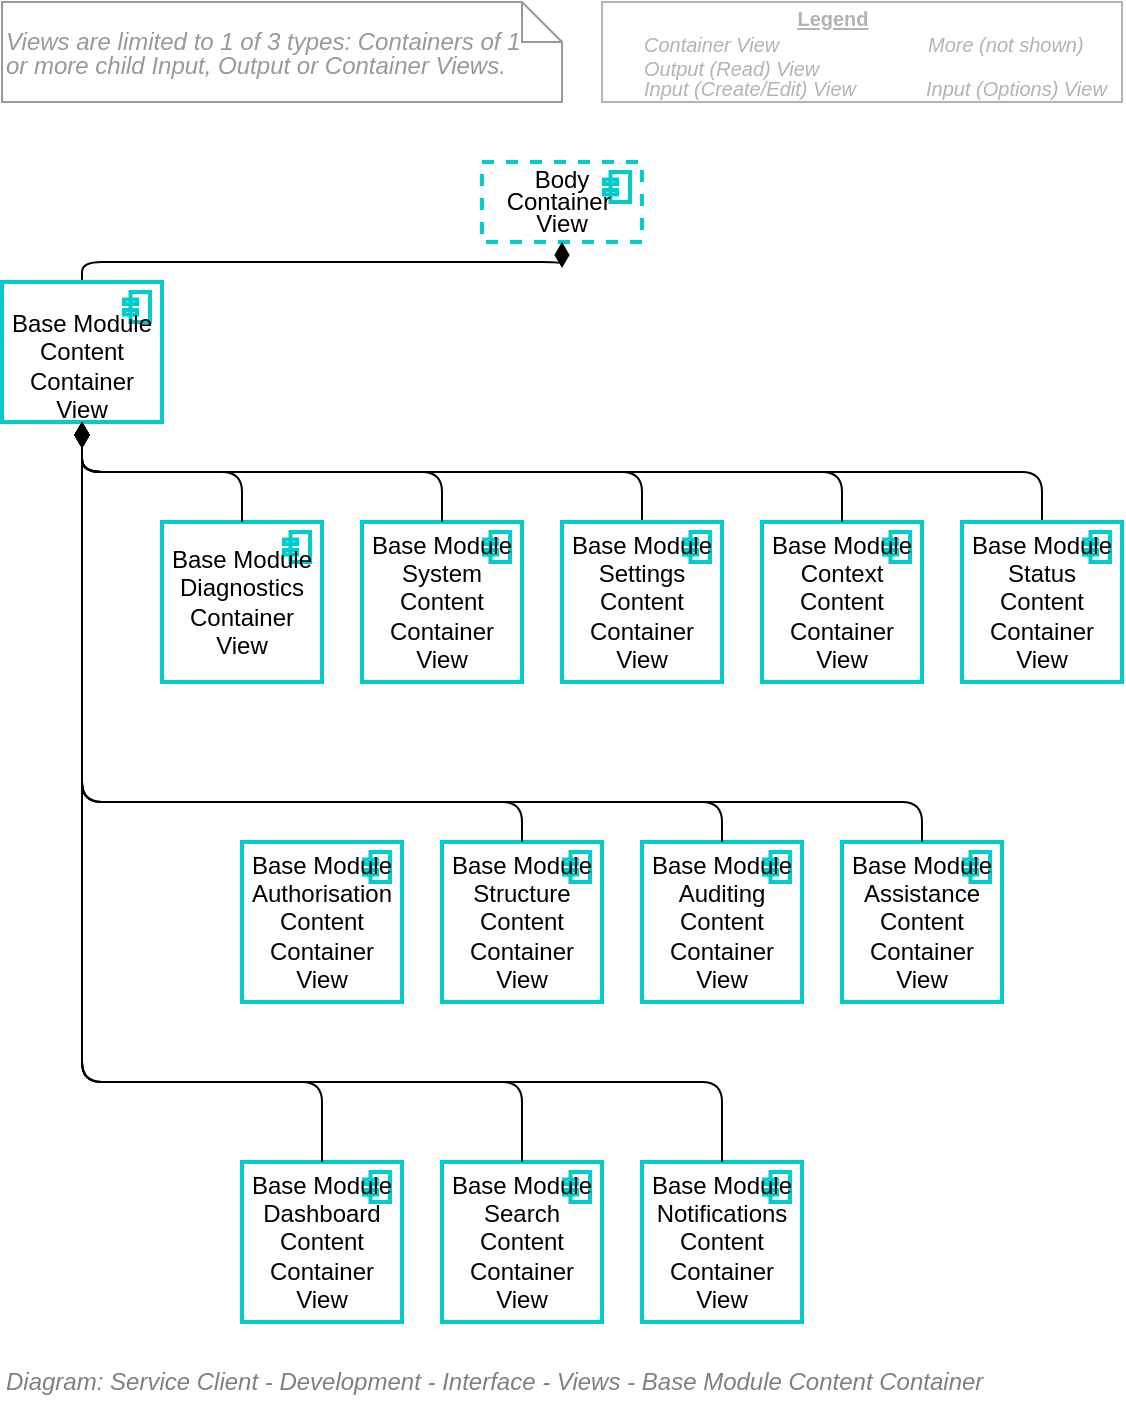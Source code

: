 <mxfile version="20.2.4" type="google"><diagram id="FPKN12x1_dkyPhGMxcKF" name="Page-1"><mxGraphModel grid="1" page="1" gridSize="10" guides="1" tooltips="1" connect="1" arrows="1" fold="1" pageScale="1" pageWidth="827" pageHeight="1169" math="0" shadow="0"><root><mxCell id="0"/><mxCell id="1" parent="0"/><mxCell id="EjsJ61-Ia0cNfnNLIHLy-1" value="&lt;p style=&quot;line-height: 90%&quot;&gt;&lt;span style=&quot;font-size: 12px&quot;&gt;Body&lt;br style=&quot;font-size: 12px&quot;&gt;&lt;/span&gt;&lt;span style=&quot;font-size: 12px&quot;&gt;Container&amp;nbsp;&lt;br style=&quot;font-size: 12px&quot;&gt;&lt;/span&gt;&lt;span style=&quot;font-size: 12px&quot;&gt;View&lt;br style=&quot;font-size: 12px&quot;&gt;&lt;/span&gt;&lt;/p&gt;" style="html=1;outlineConnect=0;whiteSpace=wrap;fillColor=none;strokeColor=#00CCCC;shape=mxgraph.archimate3.application;appType=comp;archiType=square;fontSize=12;verticalAlign=middle;container=1;collapsible=0;strokeWidth=2;dashed=1;" vertex="1" parent="1"><mxGeometry x="360" y="260" width="80" height="40" as="geometry"/></mxCell><mxCell id="EjsJ61-Ia0cNfnNLIHLy-2" value="" style="shape=image;html=1;verticalAlign=top;verticalLabelPosition=bottom;labelBackgroundColor=#ffffff;imageAspect=0;aspect=fixed;image=https://cdn1.iconfinder.com/data/icons/material-core/18/check-box-outline-blank-128.png;strokeColor=#00CCCC;strokeWidth=2;fillColor=none;fontSize=12;align=left;" vertex="1" parent="EjsJ61-Ia0cNfnNLIHLy-1"><mxGeometry width="20" height="20" as="geometry"/></mxCell><mxCell id="EjsJ61-Ia0cNfnNLIHLy-3" value="" style="html=1;endArrow=diamondThin;endFill=1;edgeStyle=elbowEdgeStyle;elbow=vertical;endSize=10;strokeColor=#000000;fontSize=10;entryX=0.5;entryY=1;entryDx=0;entryDy=0;entryPerimeter=0;exitX=0.5;exitY=0;exitDx=0;exitDy=0;exitPerimeter=0;" edge="1" parent="1" source="EjsJ61-Ia0cNfnNLIHLy-4" target="EjsJ61-Ia0cNfnNLIHLy-1"><mxGeometry width="160" relative="1" as="geometry"><mxPoint x="380" y="350" as="sourcePoint"/><mxPoint x="340" y="430" as="targetPoint"/></mxGeometry></mxCell><mxCell id="EjsJ61-Ia0cNfnNLIHLy-4" value="&lt;span style=&quot;font-size: 12px ; line-height: 90%&quot;&gt;&lt;br&gt;Base Module Content&lt;br&gt;Container View&lt;br style=&quot;font-size: 12px&quot;&gt;&lt;/span&gt;" style="html=1;outlineConnect=0;whiteSpace=wrap;fillColor=none;strokeColor=#00CCCC;shape=mxgraph.archimate3.application;appType=comp;archiType=square;fontSize=12;verticalAlign=middle;container=1;collapsible=0;strokeWidth=2;" vertex="1" parent="1"><mxGeometry x="120" y="320" width="80" height="70" as="geometry"/></mxCell><mxCell id="EjsJ61-Ia0cNfnNLIHLy-5" value="" style="shape=image;html=1;verticalAlign=top;verticalLabelPosition=bottom;labelBackgroundColor=#ffffff;imageAspect=0;aspect=fixed;image=https://cdn1.iconfinder.com/data/icons/material-core/18/check-box-outline-blank-128.png;strokeColor=#00CCCC;strokeWidth=2;fillColor=none;fontSize=12;align=left;" vertex="1" parent="EjsJ61-Ia0cNfnNLIHLy-4"><mxGeometry width="20" height="20" as="geometry"/></mxCell><mxCell id="EjsJ61-Ia0cNfnNLIHLy-6" value="&lt;span style=&quot;font-size: 12px ; line-height: 90%&quot;&gt;Base Module&lt;br&gt;System&lt;br&gt;Content&lt;br&gt;Container View&lt;br style=&quot;font-size: 12px&quot;&gt;&lt;/span&gt;" style="html=1;outlineConnect=0;whiteSpace=wrap;fillColor=none;strokeColor=#00CCCC;shape=mxgraph.archimate3.application;appType=comp;archiType=square;fontSize=12;verticalAlign=middle;container=1;collapsible=0;strokeWidth=2;recursiveResize=0;" vertex="1" parent="1"><mxGeometry x="300" y="440" width="80" height="80" as="geometry"/></mxCell><mxCell id="EjsJ61-Ia0cNfnNLIHLy-7" value="" style="shape=image;html=1;verticalAlign=top;verticalLabelPosition=bottom;labelBackgroundColor=#ffffff;imageAspect=0;aspect=fixed;image=https://cdn1.iconfinder.com/data/icons/material-core/18/check-box-outline-blank-128.png;strokeColor=#00CCCC;strokeWidth=2;fillColor=none;fontSize=12;align=left;" vertex="1" parent="EjsJ61-Ia0cNfnNLIHLy-6"><mxGeometry width="20" height="20" as="geometry"/></mxCell><mxCell id="EjsJ61-Ia0cNfnNLIHLy-8" value="" style="shape=image;html=1;verticalAlign=top;verticalLabelPosition=bottom;labelBackgroundColor=#ffffff;imageAspect=0;aspect=fixed;image=https://cdn2.iconfinder.com/data/icons/font-awesome/1792/ellipsis-h-128.png;strokeColor=#000000;strokeWidth=3;fillColor=#99FFFF;fontSize=12;fontColor=#000000;opacity=30;align=left;" vertex="1" parent="EjsJ61-Ia0cNfnNLIHLy-6"><mxGeometry y="70" width="20" height="20" as="geometry"/></mxCell><mxCell id="EjsJ61-Ia0cNfnNLIHLy-9" value="" style="html=1;endArrow=diamondThin;endFill=1;edgeStyle=elbowEdgeStyle;elbow=vertical;endSize=10;strokeColor=#000000;fontSize=10;entryX=0.5;entryY=1;entryDx=0;entryDy=0;entryPerimeter=0;exitX=0.5;exitY=0;exitDx=0;exitDy=0;exitPerimeter=0;" edge="1" parent="1" source="EjsJ61-Ia0cNfnNLIHLy-12" target="EjsJ61-Ia0cNfnNLIHLy-4"><mxGeometry width="160" relative="1" as="geometry"><mxPoint x="270" y="330" as="sourcePoint"/><mxPoint x="270" y="290" as="targetPoint"/></mxGeometry></mxCell><mxCell id="EjsJ61-Ia0cNfnNLIHLy-10" value="" style="html=1;endArrow=diamondThin;endFill=1;edgeStyle=elbowEdgeStyle;elbow=vertical;endSize=10;strokeColor=#000000;fontSize=10;entryX=0.5;entryY=1;entryDx=0;entryDy=0;entryPerimeter=0;exitX=0.5;exitY=0;exitDx=0;exitDy=0;exitPerimeter=0;" edge="1" parent="1" source="EjsJ61-Ia0cNfnNLIHLy-18" target="EjsJ61-Ia0cNfnNLIHLy-4"><mxGeometry width="160" relative="1" as="geometry"><mxPoint x="360" y="440" as="sourcePoint"/><mxPoint x="270" y="400" as="targetPoint"/></mxGeometry></mxCell><mxCell id="EjsJ61-Ia0cNfnNLIHLy-11" value="" style="html=1;endArrow=diamondThin;endFill=1;edgeStyle=elbowEdgeStyle;elbow=vertical;endSize=10;strokeColor=#000000;fontSize=10;entryX=0.5;entryY=1;entryDx=0;entryDy=0;entryPerimeter=0;exitX=0.5;exitY=0;exitDx=0;exitDy=0;exitPerimeter=0;" edge="1" parent="1" source="EjsJ61-Ia0cNfnNLIHLy-6" target="EjsJ61-Ia0cNfnNLIHLy-4"><mxGeometry width="160" relative="1" as="geometry"><mxPoint x="260" y="440" as="sourcePoint"/><mxPoint x="270" y="400" as="targetPoint"/></mxGeometry></mxCell><mxCell id="EjsJ61-Ia0cNfnNLIHLy-12" value="&lt;span style=&quot;font-size: 12px ; line-height: 90%&quot;&gt;Base Module Settings&lt;br&gt;Content&lt;br&gt;Container View&lt;br style=&quot;font-size: 12px&quot;&gt;&lt;/span&gt;" style="html=1;outlineConnect=0;whiteSpace=wrap;fillColor=none;strokeColor=#00CCCC;shape=mxgraph.archimate3.application;appType=comp;archiType=square;fontSize=12;verticalAlign=middle;container=1;collapsible=0;strokeWidth=2;recursiveResize=0;" vertex="1" parent="1"><mxGeometry x="400" y="440" width="80" height="80" as="geometry"/></mxCell><mxCell id="EjsJ61-Ia0cNfnNLIHLy-13" value="" style="shape=image;html=1;verticalAlign=top;verticalLabelPosition=bottom;labelBackgroundColor=#ffffff;imageAspect=0;aspect=fixed;image=https://cdn1.iconfinder.com/data/icons/material-core/18/check-box-outline-blank-128.png;strokeColor=#00CCCC;strokeWidth=2;fillColor=none;fontSize=12;align=left;" vertex="1" parent="EjsJ61-Ia0cNfnNLIHLy-12"><mxGeometry width="20" height="20" as="geometry"/></mxCell><mxCell id="EjsJ61-Ia0cNfnNLIHLy-14" value="" style="shape=image;html=1;verticalAlign=top;verticalLabelPosition=bottom;labelBackgroundColor=#ffffff;imageAspect=0;aspect=fixed;image=https://cdn2.iconfinder.com/data/icons/font-awesome/1792/ellipsis-h-128.png;strokeColor=#000000;strokeWidth=3;fillColor=#99FFFF;fontSize=12;fontColor=#000000;opacity=30;align=left;" vertex="1" parent="EjsJ61-Ia0cNfnNLIHLy-12"><mxGeometry y="70" width="20" height="20" as="geometry"/></mxCell><mxCell id="EjsJ61-Ia0cNfnNLIHLy-15" value="&lt;span style=&quot;font-size: 12px ; line-height: 90%&quot;&gt;Base Module Structure&lt;br&gt;Content&lt;br&gt;Container View&lt;br style=&quot;font-size: 12px&quot;&gt;&lt;/span&gt;" style="html=1;outlineConnect=0;whiteSpace=wrap;fillColor=none;strokeColor=#00CCCC;shape=mxgraph.archimate3.application;appType=comp;archiType=square;fontSize=12;verticalAlign=middle;container=1;collapsible=0;strokeWidth=2;recursiveResize=0;" vertex="1" parent="1"><mxGeometry x="340" y="600" width="80" height="80" as="geometry"/></mxCell><mxCell id="EjsJ61-Ia0cNfnNLIHLy-16" value="" style="shape=image;html=1;verticalAlign=top;verticalLabelPosition=bottom;labelBackgroundColor=#ffffff;imageAspect=0;aspect=fixed;image=https://cdn1.iconfinder.com/data/icons/material-core/18/check-box-outline-blank-128.png;strokeColor=#00CCCC;strokeWidth=2;fillColor=none;fontSize=12;align=left;" vertex="1" parent="EjsJ61-Ia0cNfnNLIHLy-15"><mxGeometry width="20" height="20" as="geometry"/></mxCell><mxCell id="EjsJ61-Ia0cNfnNLIHLy-17" value="" style="shape=image;html=1;verticalAlign=top;verticalLabelPosition=bottom;labelBackgroundColor=#ffffff;imageAspect=0;aspect=fixed;image=https://cdn2.iconfinder.com/data/icons/font-awesome/1792/ellipsis-h-128.png;strokeColor=#000000;strokeWidth=3;fillColor=#99FFFF;fontSize=12;fontColor=#000000;opacity=30;align=left;" vertex="1" parent="EjsJ61-Ia0cNfnNLIHLy-15"><mxGeometry y="70" width="20" height="20" as="geometry"/></mxCell><mxCell id="EjsJ61-Ia0cNfnNLIHLy-18" value="&lt;span style=&quot;font-size: 12px ; line-height: 80%&quot;&gt;Base Module Status&lt;br&gt;Content&lt;br&gt;Container View&lt;br style=&quot;font-size: 12px&quot;&gt;&lt;/span&gt;" style="html=1;outlineConnect=0;whiteSpace=wrap;fillColor=none;strokeColor=#00CCCC;shape=mxgraph.archimate3.application;appType=comp;archiType=square;fontSize=12;verticalAlign=middle;container=1;collapsible=0;strokeWidth=2;" vertex="1" parent="1"><mxGeometry x="600" y="440" width="80" height="80" as="geometry"/></mxCell><mxCell id="EjsJ61-Ia0cNfnNLIHLy-19" value="" style="shape=image;html=1;verticalAlign=top;verticalLabelPosition=bottom;labelBackgroundColor=#ffffff;imageAspect=0;aspect=fixed;image=https://cdn1.iconfinder.com/data/icons/material-core/18/check-box-outline-blank-128.png;strokeColor=#00CCCC;strokeWidth=2;fillColor=none;fontSize=12;align=left;" vertex="1" parent="EjsJ61-Ia0cNfnNLIHLy-18"><mxGeometry width="20" height="20" as="geometry"/></mxCell><mxCell id="EjsJ61-Ia0cNfnNLIHLy-20" value="" style="shape=image;html=1;verticalAlign=top;verticalLabelPosition=bottom;labelBackgroundColor=#ffffff;imageAspect=0;aspect=fixed;image=https://cdn2.iconfinder.com/data/icons/font-awesome/1792/ellipsis-h-128.png;strokeColor=#000000;strokeWidth=3;fillColor=#99FFFF;fontSize=12;fontColor=#000000;opacity=30;align=left;" vertex="1" parent="EjsJ61-Ia0cNfnNLIHLy-18"><mxGeometry y="70" width="20" height="20" as="geometry"/></mxCell><mxCell id="EjsJ61-Ia0cNfnNLIHLy-21" value="&lt;span style=&quot;font-size: 12px ; line-height: 90%&quot;&gt;Base Module Dashboard&lt;br&gt;Content&lt;br&gt;Container View&lt;br style=&quot;font-size: 12px&quot;&gt;&lt;/span&gt;" style="html=1;outlineConnect=0;whiteSpace=wrap;fillColor=none;strokeColor=#00CCCC;shape=mxgraph.archimate3.application;appType=comp;archiType=square;fontSize=12;verticalAlign=middle;container=1;collapsible=0;strokeWidth=2;recursiveResize=0;" vertex="1" parent="1"><mxGeometry x="240" y="760" width="80" height="80" as="geometry"/></mxCell><mxCell id="EjsJ61-Ia0cNfnNLIHLy-22" value="" style="shape=image;html=1;verticalAlign=top;verticalLabelPosition=bottom;labelBackgroundColor=#ffffff;imageAspect=0;aspect=fixed;image=https://cdn1.iconfinder.com/data/icons/material-core/18/check-box-outline-blank-128.png;strokeColor=#00CCCC;strokeWidth=2;fillColor=none;fontSize=12;align=left;" vertex="1" parent="EjsJ61-Ia0cNfnNLIHLy-21"><mxGeometry width="20" height="20" as="geometry"/></mxCell><mxCell id="EjsJ61-Ia0cNfnNLIHLy-23" value="" style="shape=image;html=1;verticalAlign=top;verticalLabelPosition=bottom;labelBackgroundColor=#ffffff;imageAspect=0;aspect=fixed;image=https://cdn2.iconfinder.com/data/icons/font-awesome/1792/ellipsis-h-128.png;strokeColor=#000000;strokeWidth=3;fillColor=#99FFFF;fontSize=12;fontColor=#000000;opacity=30;align=left;" vertex="1" parent="EjsJ61-Ia0cNfnNLIHLy-21"><mxGeometry y="70" width="20" height="20" as="geometry"/></mxCell><mxCell id="EjsJ61-Ia0cNfnNLIHLy-24" value="&lt;span style=&quot;font-size: 12px ; line-height: 90%&quot;&gt;Base Module Search&lt;br&gt;Content&lt;br&gt;Container View&lt;br style=&quot;font-size: 12px&quot;&gt;&lt;/span&gt;" style="html=1;outlineConnect=0;whiteSpace=wrap;fillColor=none;strokeColor=#00CCCC;shape=mxgraph.archimate3.application;appType=comp;archiType=square;fontSize=12;verticalAlign=middle;container=1;collapsible=0;strokeWidth=2;recursiveResize=0;" vertex="1" parent="1"><mxGeometry x="340" y="760" width="80" height="80" as="geometry"/></mxCell><mxCell id="EjsJ61-Ia0cNfnNLIHLy-25" value="" style="shape=image;html=1;verticalAlign=top;verticalLabelPosition=bottom;labelBackgroundColor=#ffffff;imageAspect=0;aspect=fixed;image=https://cdn1.iconfinder.com/data/icons/material-core/18/check-box-outline-blank-128.png;strokeColor=#00CCCC;strokeWidth=2;fillColor=none;fontSize=12;align=left;" vertex="1" parent="EjsJ61-Ia0cNfnNLIHLy-24"><mxGeometry width="20" height="20" as="geometry"/></mxCell><mxCell id="EjsJ61-Ia0cNfnNLIHLy-26" value="" style="shape=image;html=1;verticalAlign=top;verticalLabelPosition=bottom;labelBackgroundColor=#ffffff;imageAspect=0;aspect=fixed;image=https://cdn2.iconfinder.com/data/icons/font-awesome/1792/ellipsis-h-128.png;strokeColor=#000000;strokeWidth=3;fillColor=#99FFFF;fontSize=12;fontColor=#000000;opacity=30;align=left;" vertex="1" parent="EjsJ61-Ia0cNfnNLIHLy-24"><mxGeometry y="70" width="20" height="20" as="geometry"/></mxCell><mxCell id="EjsJ61-Ia0cNfnNLIHLy-27" value="&lt;span style=&quot;font-size: 12px ; line-height: 90%&quot;&gt;Base Module Notifications&lt;br&gt;Content&lt;br&gt;Container View&lt;br style=&quot;font-size: 12px&quot;&gt;&lt;/span&gt;" style="html=1;outlineConnect=0;whiteSpace=wrap;fillColor=none;strokeColor=#00CCCC;shape=mxgraph.archimate3.application;appType=comp;archiType=square;fontSize=12;verticalAlign=middle;container=1;collapsible=0;strokeWidth=2;recursiveResize=0;" vertex="1" parent="1"><mxGeometry x="440" y="760" width="80" height="80" as="geometry"/></mxCell><mxCell id="EjsJ61-Ia0cNfnNLIHLy-28" value="" style="shape=image;html=1;verticalAlign=top;verticalLabelPosition=bottom;labelBackgroundColor=#ffffff;imageAspect=0;aspect=fixed;image=https://cdn1.iconfinder.com/data/icons/material-core/18/check-box-outline-blank-128.png;strokeColor=#00CCCC;strokeWidth=2;fillColor=none;fontSize=12;align=left;" vertex="1" parent="EjsJ61-Ia0cNfnNLIHLy-27"><mxGeometry width="20" height="20" as="geometry"/></mxCell><mxCell id="EjsJ61-Ia0cNfnNLIHLy-29" value="" style="shape=image;html=1;verticalAlign=top;verticalLabelPosition=bottom;labelBackgroundColor=#ffffff;imageAspect=0;aspect=fixed;image=https://cdn2.iconfinder.com/data/icons/font-awesome/1792/ellipsis-h-128.png;strokeColor=#000000;strokeWidth=3;fillColor=#99FFFF;fontSize=12;fontColor=#000000;opacity=30;align=left;" vertex="1" parent="EjsJ61-Ia0cNfnNLIHLy-27"><mxGeometry y="70" width="20" height="20" as="geometry"/></mxCell><mxCell id="EjsJ61-Ia0cNfnNLIHLy-30" value="&lt;span style=&quot;font-size: 12px ; line-height: 90%&quot;&gt;Base Module Context&lt;br&gt;Content&lt;br&gt;Container View&lt;br style=&quot;font-size: 12px&quot;&gt;&lt;/span&gt;" style="html=1;outlineConnect=0;whiteSpace=wrap;fillColor=none;strokeColor=#00CCCC;shape=mxgraph.archimate3.application;appType=comp;archiType=square;fontSize=12;verticalAlign=middle;container=1;collapsible=0;strokeWidth=2;recursiveResize=0;" vertex="1" parent="1"><mxGeometry x="500" y="440" width="80" height="80" as="geometry"/></mxCell><mxCell id="EjsJ61-Ia0cNfnNLIHLy-31" value="" style="shape=image;html=1;verticalAlign=top;verticalLabelPosition=bottom;labelBackgroundColor=#ffffff;imageAspect=0;aspect=fixed;image=https://cdn1.iconfinder.com/data/icons/material-core/18/check-box-outline-blank-128.png;strokeColor=#00CCCC;strokeWidth=2;fillColor=none;fontSize=12;align=left;" vertex="1" parent="EjsJ61-Ia0cNfnNLIHLy-30"><mxGeometry width="20" height="20" as="geometry"/></mxCell><mxCell id="EjsJ61-Ia0cNfnNLIHLy-32" value="" style="shape=image;html=1;verticalAlign=top;verticalLabelPosition=bottom;labelBackgroundColor=#ffffff;imageAspect=0;aspect=fixed;image=https://cdn2.iconfinder.com/data/icons/font-awesome/1792/ellipsis-h-128.png;strokeColor=#000000;strokeWidth=3;fillColor=#99FFFF;fontSize=12;fontColor=#000000;opacity=30;align=left;" vertex="1" parent="EjsJ61-Ia0cNfnNLIHLy-30"><mxGeometry y="70" width="20" height="20" as="geometry"/></mxCell><mxCell id="EjsJ61-Ia0cNfnNLIHLy-33" value="" style="html=1;endArrow=diamondThin;endFill=1;edgeStyle=elbowEdgeStyle;elbow=vertical;endSize=10;strokeColor=#000000;fontSize=10;entryX=0.5;entryY=1;entryDx=0;entryDy=0;entryPerimeter=0;exitX=0.5;exitY=0;exitDx=0;exitDy=0;exitPerimeter=0;" edge="1" parent="1" source="EjsJ61-Ia0cNfnNLIHLy-30" target="EjsJ61-Ia0cNfnNLIHLy-4"><mxGeometry width="160" relative="1" as="geometry"><mxPoint x="580" y="450" as="sourcePoint"/><mxPoint x="170" y="400" as="targetPoint"/></mxGeometry></mxCell><mxCell id="EjsJ61-Ia0cNfnNLIHLy-34" value="" style="html=1;endArrow=diamondThin;endFill=1;edgeStyle=elbowEdgeStyle;elbow=vertical;endSize=10;strokeColor=#000000;fontSize=10;entryX=0.5;entryY=1;entryDx=0;entryDy=0;entryPerimeter=0;exitX=0.5;exitY=0;exitDx=0;exitDy=0;exitPerimeter=0;" edge="1" parent="1" source="EjsJ61-Ia0cNfnNLIHLy-27" target="EjsJ61-Ia0cNfnNLIHLy-4"><mxGeometry width="160" relative="1" as="geometry"><mxPoint x="580" y="450" as="sourcePoint"/><mxPoint x="170" y="400" as="targetPoint"/><Array as="points"><mxPoint x="310" y="720"/></Array></mxGeometry></mxCell><mxCell id="EjsJ61-Ia0cNfnNLIHLy-35" value="" style="html=1;endArrow=diamondThin;endFill=1;edgeStyle=elbowEdgeStyle;elbow=vertical;endSize=10;strokeColor=#000000;fontSize=10;entryX=0.5;entryY=1;entryDx=0;entryDy=0;entryPerimeter=0;exitX=0.5;exitY=0;exitDx=0;exitDy=0;exitPerimeter=0;" edge="1" parent="1" source="EjsJ61-Ia0cNfnNLIHLy-24" target="EjsJ61-Ia0cNfnNLIHLy-4"><mxGeometry width="160" relative="1" as="geometry"><mxPoint x="480" y="610" as="sourcePoint"/><mxPoint x="170" y="400" as="targetPoint"/><Array as="points"><mxPoint x="270" y="720"/></Array></mxGeometry></mxCell><mxCell id="EjsJ61-Ia0cNfnNLIHLy-36" value="" style="html=1;endArrow=diamondThin;endFill=1;edgeStyle=elbowEdgeStyle;elbow=vertical;endSize=10;strokeColor=#000000;fontSize=10;entryX=0.5;entryY=1;entryDx=0;entryDy=0;entryPerimeter=0;exitX=0.5;exitY=0;exitDx=0;exitDy=0;exitPerimeter=0;" edge="1" parent="1" source="EjsJ61-Ia0cNfnNLIHLy-21" target="EjsJ61-Ia0cNfnNLIHLy-4"><mxGeometry width="160" relative="1" as="geometry"><mxPoint x="390" y="610" as="sourcePoint"/><mxPoint x="170" y="400" as="targetPoint"/><Array as="points"><mxPoint x="220" y="720"/></Array></mxGeometry></mxCell><mxCell id="EjsJ61-Ia0cNfnNLIHLy-37" value="" style="html=1;endArrow=diamondThin;endFill=1;edgeStyle=elbowEdgeStyle;elbow=vertical;endSize=10;strokeColor=#000000;fontSize=10;exitX=0.5;exitY=0;exitDx=0;exitDy=0;exitPerimeter=0;entryX=0.5;entryY=1;entryDx=0;entryDy=0;entryPerimeter=0;" edge="1" parent="1" source="EjsJ61-Ia0cNfnNLIHLy-15" target="EjsJ61-Ia0cNfnNLIHLy-4"><mxGeometry width="160" relative="1" as="geometry"><mxPoint x="300" y="610" as="sourcePoint"/><mxPoint x="160" y="400" as="targetPoint"/><Array as="points"><mxPoint x="320" y="580"/><mxPoint x="220" y="740"/></Array></mxGeometry></mxCell><mxCell id="EjsJ61-Ia0cNfnNLIHLy-38" value="&lt;span style=&quot;font-size: 12px ; line-height: 90%&quot;&gt;Base Module Authorisation&lt;br&gt;Content&lt;br&gt;Container View&lt;br style=&quot;font-size: 12px&quot;&gt;&lt;/span&gt;" style="html=1;outlineConnect=0;whiteSpace=wrap;fillColor=none;strokeColor=#00CCCC;shape=mxgraph.archimate3.application;appType=comp;archiType=square;fontSize=12;verticalAlign=middle;container=1;collapsible=0;strokeWidth=2;recursiveResize=0;" vertex="1" parent="1"><mxGeometry x="240" y="600" width="80" height="80" as="geometry"/></mxCell><mxCell id="EjsJ61-Ia0cNfnNLIHLy-39" value="" style="shape=image;html=1;verticalAlign=top;verticalLabelPosition=bottom;labelBackgroundColor=#ffffff;imageAspect=0;aspect=fixed;image=https://cdn1.iconfinder.com/data/icons/material-core/18/check-box-outline-blank-128.png;strokeColor=#00CCCC;strokeWidth=2;fillColor=none;fontSize=12;align=left;" vertex="1" parent="EjsJ61-Ia0cNfnNLIHLy-38"><mxGeometry width="20" height="20" as="geometry"/></mxCell><mxCell id="EjsJ61-Ia0cNfnNLIHLy-40" value="" style="shape=image;html=1;verticalAlign=top;verticalLabelPosition=bottom;labelBackgroundColor=#ffffff;imageAspect=0;aspect=fixed;image=https://cdn2.iconfinder.com/data/icons/font-awesome/1792/ellipsis-h-128.png;strokeColor=#000000;strokeWidth=3;fillColor=#99FFFF;fontSize=12;fontColor=#000000;opacity=30;align=left;" vertex="1" parent="EjsJ61-Ia0cNfnNLIHLy-38"><mxGeometry y="70" width="20" height="20" as="geometry"/></mxCell><mxCell id="EjsJ61-Ia0cNfnNLIHLy-41" value="&lt;span style=&quot;font-size: 12px ; line-height: 90%&quot;&gt;Base Module Auditing&lt;br&gt;Content&lt;br&gt;Container View&lt;br style=&quot;font-size: 12px&quot;&gt;&lt;/span&gt;" style="html=1;outlineConnect=0;whiteSpace=wrap;fillColor=none;strokeColor=#00CCCC;shape=mxgraph.archimate3.application;appType=comp;archiType=square;fontSize=12;verticalAlign=middle;container=1;collapsible=0;strokeWidth=2;recursiveResize=0;" vertex="1" parent="1"><mxGeometry x="440" y="600" width="80" height="80" as="geometry"/></mxCell><mxCell id="EjsJ61-Ia0cNfnNLIHLy-42" value="" style="shape=image;html=1;verticalAlign=top;verticalLabelPosition=bottom;labelBackgroundColor=#ffffff;imageAspect=0;aspect=fixed;image=https://cdn1.iconfinder.com/data/icons/material-core/18/check-box-outline-blank-128.png;strokeColor=#00CCCC;strokeWidth=2;fillColor=none;fontSize=12;align=left;" vertex="1" parent="EjsJ61-Ia0cNfnNLIHLy-41"><mxGeometry width="20" height="20" as="geometry"/></mxCell><mxCell id="EjsJ61-Ia0cNfnNLIHLy-43" value="" style="shape=image;html=1;verticalAlign=top;verticalLabelPosition=bottom;labelBackgroundColor=#ffffff;imageAspect=0;aspect=fixed;image=https://cdn2.iconfinder.com/data/icons/font-awesome/1792/ellipsis-h-128.png;strokeColor=#000000;strokeWidth=3;fillColor=#99FFFF;fontSize=12;fontColor=#000000;opacity=30;align=left;" vertex="1" parent="EjsJ61-Ia0cNfnNLIHLy-41"><mxGeometry y="70" width="20" height="20" as="geometry"/></mxCell><mxCell id="EjsJ61-Ia0cNfnNLIHLy-44" value="&lt;span style=&quot;font-size: 12px ; line-height: 90%&quot;&gt;Base Module&lt;br&gt;Diagnostics&lt;br&gt;Container View&lt;br style=&quot;font-size: 12px&quot;&gt;&lt;/span&gt;" style="html=1;outlineConnect=0;whiteSpace=wrap;fillColor=none;strokeColor=#00CCCC;shape=mxgraph.archimate3.application;appType=comp;archiType=square;fontSize=12;verticalAlign=middle;container=1;collapsible=0;strokeWidth=2;recursiveResize=0;" vertex="1" parent="1"><mxGeometry x="200" y="440" width="80" height="80" as="geometry"/></mxCell><mxCell id="EjsJ61-Ia0cNfnNLIHLy-45" value="" style="shape=image;html=1;verticalAlign=top;verticalLabelPosition=bottom;labelBackgroundColor=#ffffff;imageAspect=0;aspect=fixed;image=https://cdn1.iconfinder.com/data/icons/material-core/18/check-box-outline-blank-128.png;strokeColor=#00CCCC;strokeWidth=2;fillColor=none;fontSize=12;align=left;" vertex="1" parent="EjsJ61-Ia0cNfnNLIHLy-44"><mxGeometry width="20" height="20" as="geometry"/></mxCell><mxCell id="EjsJ61-Ia0cNfnNLIHLy-46" value="" style="shape=image;html=1;verticalAlign=top;verticalLabelPosition=bottom;labelBackgroundColor=#ffffff;imageAspect=0;aspect=fixed;image=https://cdn2.iconfinder.com/data/icons/font-awesome/1792/ellipsis-h-128.png;strokeColor=#000000;strokeWidth=3;fillColor=#99FFFF;fontSize=12;fontColor=#000000;opacity=30;align=left;" vertex="1" parent="EjsJ61-Ia0cNfnNLIHLy-44"><mxGeometry y="70" width="20" height="20" as="geometry"/></mxCell><mxCell id="EjsJ61-Ia0cNfnNLIHLy-47" value="" style="html=1;endArrow=diamondThin;endFill=1;edgeStyle=elbowEdgeStyle;elbow=vertical;endSize=10;strokeColor=#000000;fontSize=10;entryX=0.5;entryY=1;entryDx=0;entryDy=0;entryPerimeter=0;exitX=0.5;exitY=0;exitDx=0;exitDy=0;exitPerimeter=0;" edge="1" parent="1" source="EjsJ61-Ia0cNfnNLIHLy-44" target="EjsJ61-Ia0cNfnNLIHLy-4"><mxGeometry width="160" relative="1" as="geometry"><mxPoint x="350" y="450" as="sourcePoint"/><mxPoint x="170" y="400" as="targetPoint"/></mxGeometry></mxCell><mxCell id="EjsJ61-Ia0cNfnNLIHLy-48" value="&lt;span style=&quot;font-size: 12px ; line-height: 90%&quot;&gt;Base Module Assistance&lt;br&gt;Content&lt;br&gt;Container View&lt;br style=&quot;font-size: 12px&quot;&gt;&lt;/span&gt;" style="html=1;outlineConnect=0;whiteSpace=wrap;fillColor=none;strokeColor=#00CCCC;shape=mxgraph.archimate3.application;appType=comp;archiType=square;fontSize=12;verticalAlign=middle;container=1;collapsible=0;strokeWidth=2;recursiveResize=0;" vertex="1" parent="1"><mxGeometry x="540" y="600" width="80" height="80" as="geometry"/></mxCell><mxCell id="EjsJ61-Ia0cNfnNLIHLy-49" value="" style="shape=image;html=1;verticalAlign=top;verticalLabelPosition=bottom;labelBackgroundColor=#ffffff;imageAspect=0;aspect=fixed;image=https://cdn1.iconfinder.com/data/icons/material-core/18/check-box-outline-blank-128.png;strokeColor=#00CCCC;strokeWidth=2;fillColor=none;fontSize=12;align=left;" vertex="1" parent="EjsJ61-Ia0cNfnNLIHLy-48"><mxGeometry width="20" height="20" as="geometry"/></mxCell><mxCell id="EjsJ61-Ia0cNfnNLIHLy-50" value="" style="shape=image;html=1;verticalAlign=top;verticalLabelPosition=bottom;labelBackgroundColor=#ffffff;imageAspect=0;aspect=fixed;image=https://cdn2.iconfinder.com/data/icons/font-awesome/1792/ellipsis-h-128.png;strokeColor=#000000;strokeWidth=3;fillColor=#99FFFF;fontSize=12;fontColor=#000000;opacity=30;align=left;" vertex="1" parent="EjsJ61-Ia0cNfnNLIHLy-48"><mxGeometry y="70" width="20" height="20" as="geometry"/></mxCell><mxCell id="EjsJ61-Ia0cNfnNLIHLy-51" value="" style="html=1;endArrow=diamondThin;endFill=1;edgeStyle=elbowEdgeStyle;elbow=vertical;endSize=10;strokeColor=#000000;fontSize=10;exitX=0.5;exitY=0;exitDx=0;exitDy=0;exitPerimeter=0;entryX=0.5;entryY=1;entryDx=0;entryDy=0;entryPerimeter=0;" edge="1" parent="1" source="EjsJ61-Ia0cNfnNLIHLy-41" target="EjsJ61-Ia0cNfnNLIHLy-4"><mxGeometry width="160" relative="1" as="geometry"><mxPoint x="390" y="610" as="sourcePoint"/><mxPoint x="170" y="410" as="targetPoint"/><Array as="points"><mxPoint x="330" y="580"/><mxPoint x="330" y="590"/><mxPoint x="230" y="750"/></Array></mxGeometry></mxCell><mxCell id="EjsJ61-Ia0cNfnNLIHLy-52" value="" style="html=1;endArrow=diamondThin;endFill=1;edgeStyle=elbowEdgeStyle;elbow=vertical;endSize=10;strokeColor=#000000;fontSize=10;exitX=0.5;exitY=0;exitDx=0;exitDy=0;exitPerimeter=0;entryX=0.5;entryY=1;entryDx=0;entryDy=0;entryPerimeter=0;" edge="1" parent="1" source="EjsJ61-Ia0cNfnNLIHLy-48" target="EjsJ61-Ia0cNfnNLIHLy-4"><mxGeometry width="160" relative="1" as="geometry"><mxPoint x="490" y="610" as="sourcePoint"/><mxPoint x="170" y="400" as="targetPoint"/><Array as="points"><mxPoint x="380" y="580"/><mxPoint x="340" y="600"/><mxPoint x="240" y="760"/></Array></mxGeometry></mxCell><mxCell id="EjsJ61-Ia0cNfnNLIHLy-53" value="" style="rounded=0;whiteSpace=wrap;html=1;fontSize=10;align=left;container=1;collapsible=0;fontColor=#B3B3B3;strokeColor=#B3B3B3;" vertex="1" parent="1"><mxGeometry x="420" y="180" width="260" height="50" as="geometry"/></mxCell><mxCell id="EjsJ61-Ia0cNfnNLIHLy-54" value="Container View" style="text;html=1;strokeColor=none;fillColor=none;align=left;verticalAlign=middle;whiteSpace=wrap;rounded=0;fontSize=10;fontStyle=2;fontColor=#B3B3B3;" vertex="1" parent="EjsJ61-Ia0cNfnNLIHLy-53"><mxGeometry x="18.811" y="16.667" width="111.189" height="8.333" as="geometry"/></mxCell><mxCell id="EjsJ61-Ia0cNfnNLIHLy-55" value="Output (Read) View" style="text;html=1;strokeColor=none;fillColor=none;align=left;verticalAlign=middle;whiteSpace=wrap;rounded=0;fontSize=10;fontStyle=2;fontColor=#B3B3B3;" vertex="1" parent="EjsJ61-Ia0cNfnNLIHLy-53"><mxGeometry x="18.806" y="30.0" width="111.194" height="6.33" as="geometry"/></mxCell><mxCell id="EjsJ61-Ia0cNfnNLIHLy-56" value="Input (Create/Edit) View" style="text;html=1;strokeColor=none;fillColor=none;align=left;verticalAlign=middle;whiteSpace=wrap;rounded=0;fontSize=10;fontStyle=2;fontColor=#B3B3B3;" vertex="1" parent="EjsJ61-Ia0cNfnNLIHLy-53"><mxGeometry x="18.811" y="39.333" width="111.189" height="8.333" as="geometry"/></mxCell><mxCell id="EjsJ61-Ia0cNfnNLIHLy-57" value="Legend" style="text;html=1;strokeColor=none;fillColor=none;align=center;verticalAlign=middle;whiteSpace=wrap;rounded=0;fontSize=10;fontStyle=5;fontColor=#B3B3B3;" vertex="1" parent="EjsJ61-Ia0cNfnNLIHLy-53"><mxGeometry x="28.805" width="172.828" height="16.667" as="geometry"/></mxCell><mxCell id="EjsJ61-Ia0cNfnNLIHLy-58" value="" style="shape=image;html=1;verticalAlign=top;verticalLabelPosition=bottom;labelBackgroundColor=#ffffff;imageAspect=0;aspect=fixed;image=https://cdn1.iconfinder.com/data/icons/material-core/18/check-box-outline-blank-128.png;strokeColor=#00CCCC;strokeWidth=2;fillColor=none;fontSize=12;align=left;" vertex="1" parent="EjsJ61-Ia0cNfnNLIHLy-53"><mxGeometry x="3.498" y="15.83" width="10.0" height="10.0" as="geometry"/></mxCell><mxCell id="EjsJ61-Ia0cNfnNLIHLy-59" value="" style="shape=image;html=1;verticalAlign=top;verticalLabelPosition=bottom;labelBackgroundColor=#ffffff;imageAspect=0;aspect=fixed;image=https://cdn3.iconfinder.com/data/icons/arrow-and-interface-4/28/input-2-128.png;strokeColor=#00CCCC;strokeWidth=2;fillColor=none;fontSize=12;align=left;" vertex="1" parent="EjsJ61-Ia0cNfnNLIHLy-53"><mxGeometry x="3.498" y="39.33" width="10.0" height="10.0" as="geometry"/></mxCell><mxCell id="EjsJ61-Ia0cNfnNLIHLy-60" value="" style="shape=image;html=1;verticalAlign=top;verticalLabelPosition=bottom;labelBackgroundColor=#ffffff;imageAspect=0;aspect=fixed;image=https://cdn1.iconfinder.com/data/icons/essential-pack-3/24/82.output-128.png;strokeColor=#00CCCC;strokeWidth=2;fillColor=none;fontSize=12;align=left;" vertex="1" parent="EjsJ61-Ia0cNfnNLIHLy-53"><mxGeometry x="3.498" y="28.17" width="10.0" height="10.0" as="geometry"/></mxCell><mxCell id="EjsJ61-Ia0cNfnNLIHLy-61" value="" style="shape=image;html=1;verticalAlign=top;verticalLabelPosition=bottom;labelBackgroundColor=#ffffff;imageAspect=0;aspect=fixed;image=https://cdn2.iconfinder.com/data/icons/font-awesome/1792/ellipsis-h-128.png;strokeColor=#000000;strokeWidth=2;fillColor=#D4E1F5;fontSize=12;fontColor=#000000;opacity=80;align=left;" vertex="1" parent="EjsJ61-Ia0cNfnNLIHLy-53"><mxGeometry x="141.667" y="17.0" width="10.0" height="10.0" as="geometry"/></mxCell><mxCell id="EjsJ61-Ia0cNfnNLIHLy-62" value="More (not shown)" style="text;html=1;strokeColor=none;fillColor=none;align=left;verticalAlign=middle;whiteSpace=wrap;rounded=0;fontSize=10;fontStyle=2;fontColor=#B3B3B3;" vertex="1" parent="EjsJ61-Ia0cNfnNLIHLy-53"><mxGeometry x="161.481" y="18.0" width="98.519" height="6.67" as="geometry"/></mxCell><mxCell id="EjsJ61-Ia0cNfnNLIHLy-63" value="" style="shape=image;html=1;verticalAlign=top;verticalLabelPosition=bottom;labelBackgroundColor=none;imageAspect=0;aspect=fixed;image=https://cdn4.iconfinder.com/data/icons/free-ui/64/v-35-128.png;strokeColor=#000000;strokeWidth=3;fillColor=#99FFFF;fontSize=12;fontColor=#000000;align=left;" vertex="1" parent="EjsJ61-Ia0cNfnNLIHLy-53"><mxGeometry x="141.667" y="38.0" width="10.0" height="10.0" as="geometry"/></mxCell><mxCell id="EjsJ61-Ia0cNfnNLIHLy-64" value="Input (Options) View" style="text;html=1;strokeColor=none;fillColor=none;align=left;verticalAlign=middle;whiteSpace=wrap;rounded=0;fontSize=10;fontStyle=2;fontColor=#B3B3B3;" vertex="1" parent="EjsJ61-Ia0cNfnNLIHLy-53"><mxGeometry x="160.003" y="40.0" width="98.519" height="6.67" as="geometry"/></mxCell><mxCell id="EjsJ61-Ia0cNfnNLIHLy-65" value="" style="group;spacingRight=21;" connectable="0" vertex="1" parent="1"><mxGeometry x="120" y="180" width="560" height="50" as="geometry"/></mxCell><UserObject label="&lt;p style=&quot;line-height: 100%&quot;&gt;Views are limited to 1 of 3 types: Containers of 1 or more child Input, Output or Container Views.&lt;/p&gt;" link="https://drive.google.com/file/d/1oMV0IeGAAscQwm4mQmpwyKH3BHNU0Zv-/view?usp=sharing" id="EjsJ61-Ia0cNfnNLIHLy-66"><mxCell style="shape=note;size=20;whiteSpace=wrap;html=1;strokeWidth=1;fillColor=none;fontSize=12;align=left;fontStyle=2;strokeColor=#999999;fontColor=#999999;spacingRight=8;verticalAlign=middle;" vertex="1" parent="EjsJ61-Ia0cNfnNLIHLy-65"><mxGeometry width="280" height="50" as="geometry"/></mxCell></UserObject><mxCell id="EjsJ61-Ia0cNfnNLIHLy-67" value="&lt;font style=&quot;font-size: 12px&quot;&gt;Diagram: Service Client - Development - Interface - Views - Base Module Content Container&lt;/font&gt;" style="text;strokeColor=none;fillColor=none;html=1;fontSize=12;fontStyle=2;verticalAlign=middle;align=left;shadow=0;glass=0;comic=0;opacity=30;fontColor=#808080;" vertex="1" parent="1"><mxGeometry x="120" y="860" width="520" height="20" as="geometry"/></mxCell></root></mxGraphModel></diagram></mxfile>